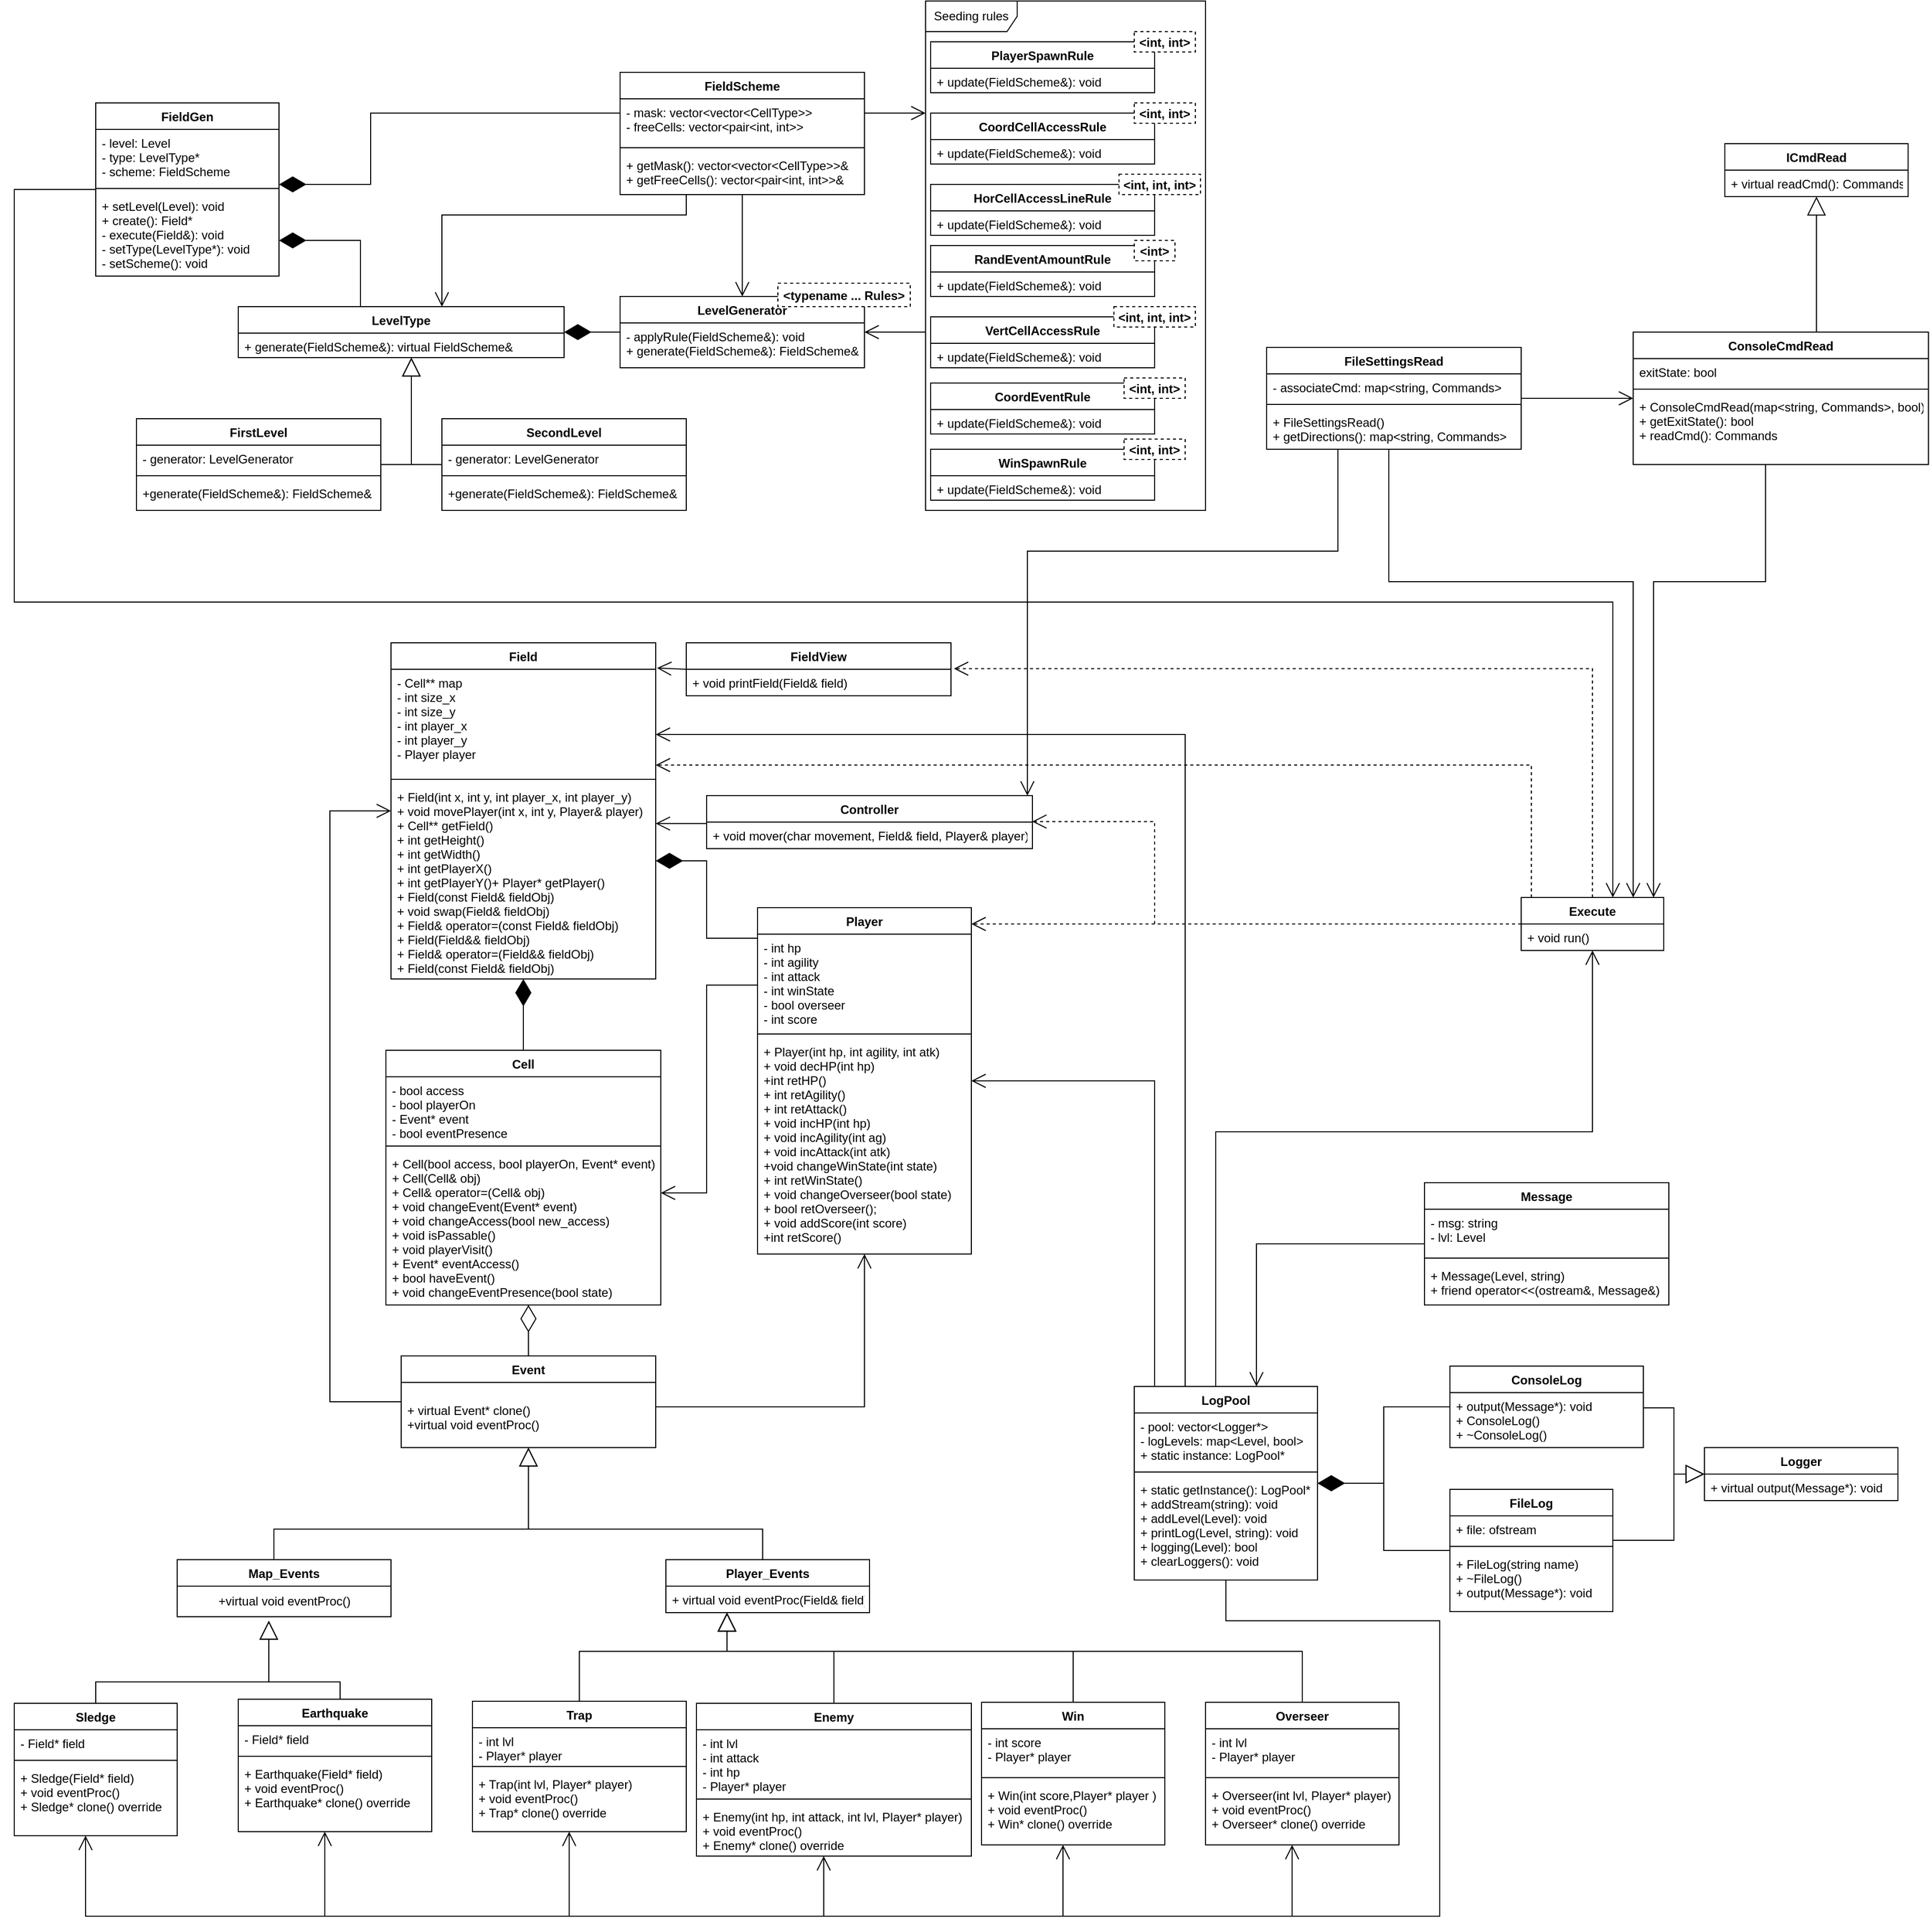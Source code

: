 <mxfile version="20.8.11" type="google"><diagram id="YigP7kydLklaQ_EHuLVi" name="Страница 1"><mxGraphModel grid="1" page="1" gridSize="10" guides="1" tooltips="1" connect="1" arrows="1" fold="1" pageScale="1" pageWidth="850" pageHeight="1100" math="0" shadow="0"><root><mxCell id="0"/><mxCell id="1" parent="0"/><mxCell id="8q_0DNQSfCmoR9uDiItj-1" value="Field" style="swimlane;fontStyle=1;align=center;verticalAlign=top;childLayout=stackLayout;horizontal=1;startSize=26;horizontalStack=0;resizeParent=1;resizeParentMax=0;resizeLast=0;collapsible=1;marginBottom=0;" vertex="1" parent="1"><mxGeometry x="-450" y="40" width="260" height="330" as="geometry"/></mxCell><mxCell id="8q_0DNQSfCmoR9uDiItj-2" value="- Cell** map&#10;- int size_x&#10;- int size_y&#10;- int player_x&#10;- int player_y&#10;- Player player&#10;" style="text;strokeColor=none;fillColor=none;align=left;verticalAlign=top;spacingLeft=4;spacingRight=4;overflow=hidden;rotatable=0;points=[[0,0.5],[1,0.5]];portConstraint=eastwest;" vertex="1" parent="8q_0DNQSfCmoR9uDiItj-1"><mxGeometry y="26" width="260" height="104" as="geometry"/></mxCell><mxCell id="8q_0DNQSfCmoR9uDiItj-3" value="" style="line;strokeWidth=1;fillColor=none;align=left;verticalAlign=middle;spacingTop=-1;spacingLeft=3;spacingRight=3;rotatable=0;labelPosition=right;points=[];portConstraint=eastwest;strokeColor=inherit;" vertex="1" parent="8q_0DNQSfCmoR9uDiItj-1"><mxGeometry y="130" width="260" height="8" as="geometry"/></mxCell><mxCell id="8q_0DNQSfCmoR9uDiItj-4" value="+ Field(int x, int y, int player_x, int player_y)&#10;+ void movePlayer(int x, int y, Player&amp; player)&#10;+ Cell** getField()&#10;+ int getHeight()&#10;+ int getWidth()&#10;+ int getPlayerX()&#10;+ int getPlayerY()+ Player* getPlayer()&#10;+ Field(const Field&amp; fieldObj)&#10;+ void swap(Field&amp; fieldObj)&#10;+ Field&amp; operator=(const Field&amp; fieldObj)&#10;+ Field(Field&amp;&amp; fieldObj)&#10;+ Field&amp; operator=(Field&amp;&amp; fieldObj)&#10;+ Field(const Field&amp; fieldObj)&#10;&#10;" style="text;strokeColor=none;fillColor=none;align=left;verticalAlign=top;spacingLeft=4;spacingRight=4;overflow=hidden;rotatable=0;points=[[0,0.5],[1,0.5]];portConstraint=eastwest;" vertex="1" parent="8q_0DNQSfCmoR9uDiItj-1"><mxGeometry y="138" width="260" height="192" as="geometry"/></mxCell><mxCell id="8q_0DNQSfCmoR9uDiItj-5" value="Execute" style="swimlane;fontStyle=1;childLayout=stackLayout;horizontal=1;startSize=26;fillColor=none;horizontalStack=0;resizeParent=1;resizeParentMax=0;resizeLast=0;collapsible=1;marginBottom=0;" vertex="1" parent="1"><mxGeometry x="660" y="290" width="140" height="52" as="geometry"/></mxCell><mxCell id="8q_0DNQSfCmoR9uDiItj-7" value="+ void run()" style="text;strokeColor=none;fillColor=none;align=left;verticalAlign=top;spacingLeft=4;spacingRight=4;overflow=hidden;rotatable=0;points=[[0,0.5],[1,0.5]];portConstraint=eastwest;" vertex="1" parent="8q_0DNQSfCmoR9uDiItj-5"><mxGeometry y="26" width="140" height="26" as="geometry"/></mxCell><mxCell id="8q_0DNQSfCmoR9uDiItj-9" value="Controller" style="swimlane;fontStyle=1;childLayout=stackLayout;horizontal=1;startSize=26;fillColor=none;horizontalStack=0;resizeParent=1;resizeParentMax=0;resizeLast=0;collapsible=1;marginBottom=0;" vertex="1" parent="1"><mxGeometry x="-140" y="190" width="320" height="52" as="geometry"/></mxCell><mxCell id="8q_0DNQSfCmoR9uDiItj-12" value="+ void mover(char movement, Field&amp; field, Player&amp; player)" style="text;strokeColor=none;fillColor=none;align=left;verticalAlign=top;spacingLeft=4;spacingRight=4;overflow=hidden;rotatable=0;points=[[0,0.5],[1,0.5]];portConstraint=eastwest;" vertex="1" parent="8q_0DNQSfCmoR9uDiItj-9"><mxGeometry y="26" width="320" height="26" as="geometry"/></mxCell><mxCell id="8q_0DNQSfCmoR9uDiItj-13" value="FieldView" style="swimlane;fontStyle=1;childLayout=stackLayout;horizontal=1;startSize=26;fillColor=none;horizontalStack=0;resizeParent=1;resizeParentMax=0;resizeLast=0;collapsible=1;marginBottom=0;" vertex="1" parent="1"><mxGeometry x="-160" y="40" width="260" height="52" as="geometry"/></mxCell><mxCell id="8q_0DNQSfCmoR9uDiItj-14" value="+ void printField(Field&amp; field)" style="text;strokeColor=none;fillColor=none;align=left;verticalAlign=top;spacingLeft=4;spacingRight=4;overflow=hidden;rotatable=0;points=[[0,0.5],[1,0.5]];portConstraint=eastwest;" vertex="1" parent="8q_0DNQSfCmoR9uDiItj-13"><mxGeometry y="26" width="260" height="26" as="geometry"/></mxCell><mxCell id="8q_0DNQSfCmoR9uDiItj-17" value="Cell" style="swimlane;fontStyle=1;align=center;verticalAlign=top;childLayout=stackLayout;horizontal=1;startSize=26;horizontalStack=0;resizeParent=1;resizeParentMax=0;resizeLast=0;collapsible=1;marginBottom=0;" vertex="1" parent="1"><mxGeometry x="-455" y="440" width="270" height="250" as="geometry"/></mxCell><mxCell id="8q_0DNQSfCmoR9uDiItj-18" value="- bool access&#10;- bool playerOn&#10;- Event* event&#10;- bool eventPresence&#10;" style="text;strokeColor=none;fillColor=none;align=left;verticalAlign=top;spacingLeft=4;spacingRight=4;overflow=hidden;rotatable=0;points=[[0,0.5],[1,0.5]];portConstraint=eastwest;" vertex="1" parent="8q_0DNQSfCmoR9uDiItj-17"><mxGeometry y="26" width="270" height="64" as="geometry"/></mxCell><mxCell id="8q_0DNQSfCmoR9uDiItj-19" value="" style="line;strokeWidth=1;fillColor=none;align=left;verticalAlign=middle;spacingTop=-1;spacingLeft=3;spacingRight=3;rotatable=0;labelPosition=right;points=[];portConstraint=eastwest;strokeColor=inherit;" vertex="1" parent="8q_0DNQSfCmoR9uDiItj-17"><mxGeometry y="90" width="270" height="8" as="geometry"/></mxCell><mxCell id="8q_0DNQSfCmoR9uDiItj-20" value="+ Cell(bool access, bool playerOn, Event* event)&#10;+ Cell(Cell&amp; obj)&#10;+ Cell&amp; operator=(Cell&amp; obj)&#10;+ void changeEvent(Event* event)&#10;+ void changeAccess(bool new_access)&#10;+ void isPassable()&#10;+ void playerVisit()&#10;+ Event* eventAccess()&#10;+ bool haveEvent()&#10;+ void changeEventPresence(bool state) &#10;" style="text;strokeColor=none;fillColor=none;align=left;verticalAlign=top;spacingLeft=4;spacingRight=4;overflow=hidden;rotatable=0;points=[[0,0.5],[1,0.5]];portConstraint=eastwest;" vertex="1" parent="8q_0DNQSfCmoR9uDiItj-17"><mxGeometry y="98" width="270" height="152" as="geometry"/></mxCell><mxCell id="8q_0DNQSfCmoR9uDiItj-21" value="Player" style="swimlane;fontStyle=1;align=center;verticalAlign=top;childLayout=stackLayout;horizontal=1;startSize=26;horizontalStack=0;resizeParent=1;resizeParentMax=0;resizeLast=0;collapsible=1;marginBottom=0;" vertex="1" parent="1"><mxGeometry x="-90" y="300" width="210" height="340" as="geometry"/></mxCell><mxCell id="8q_0DNQSfCmoR9uDiItj-22" value="- int hp&#10;- int agility&#10;- int attack&#10;- int winState&#10;- bool overseer&#10;- int score&#10;" style="text;strokeColor=none;fillColor=none;align=left;verticalAlign=top;spacingLeft=4;spacingRight=4;overflow=hidden;rotatable=0;points=[[0,0.5],[1,0.5]];portConstraint=eastwest;" vertex="1" parent="8q_0DNQSfCmoR9uDiItj-21"><mxGeometry y="26" width="210" height="94" as="geometry"/></mxCell><mxCell id="8q_0DNQSfCmoR9uDiItj-23" value="" style="line;strokeWidth=1;fillColor=none;align=left;verticalAlign=middle;spacingTop=-1;spacingLeft=3;spacingRight=3;rotatable=0;labelPosition=right;points=[];portConstraint=eastwest;strokeColor=inherit;" vertex="1" parent="8q_0DNQSfCmoR9uDiItj-21"><mxGeometry y="120" width="210" height="8" as="geometry"/></mxCell><mxCell id="8q_0DNQSfCmoR9uDiItj-24" value="+ Player(int hp, int agility, int atk)&#10;+ void decHP(int hp)&#10;+int retHP()&#10;+ int retAgility()&#10;+ int retAttack()&#10;+ void incHP(int hp)&#10;+ void incAgility(int ag)&#10;+ void incAttack(int atk)&#10;+void changeWinState(int state)&#10;+ int retWinState()&#10;+ void changeOverseer(bool state)&#10;+ bool retOverseer();&#10;+ void addScore(int score)&#10;+int retScore()&#10;" style="text;strokeColor=none;fillColor=none;align=left;verticalAlign=top;spacingLeft=4;spacingRight=4;overflow=hidden;rotatable=0;points=[[0,0.5],[1,0.5]];portConstraint=eastwest;" vertex="1" parent="8q_0DNQSfCmoR9uDiItj-21"><mxGeometry y="128" width="210" height="212" as="geometry"/></mxCell><mxCell id="8q_0DNQSfCmoR9uDiItj-29" value="Use" style="endArrow=open;endSize=12;dashed=1;html=1;rounded=0;textOpacity=0;edgeStyle=orthogonalEdgeStyle;" edge="1" parent="1" source="8q_0DNQSfCmoR9uDiItj-5" target="8q_0DNQSfCmoR9uDiItj-21"><mxGeometry width="160" relative="1" as="geometry"><mxPoint x="260" y="340" as="sourcePoint"/><mxPoint x="420" y="340" as="targetPoint"/><Array as="points"><mxPoint x="270" y="316"/><mxPoint x="270" y="316"/></Array></mxGeometry></mxCell><mxCell id="8q_0DNQSfCmoR9uDiItj-30" value="Use" style="endArrow=open;endSize=12;dashed=1;html=1;rounded=0;textOpacity=0;entryX=1.011;entryY=-0.024;entryDx=0;entryDy=0;entryPerimeter=0;edgeStyle=orthogonalEdgeStyle;" edge="1" parent="1" source="8q_0DNQSfCmoR9uDiItj-5" target="8q_0DNQSfCmoR9uDiItj-14"><mxGeometry width="160" relative="1" as="geometry"><mxPoint x="220" y="60" as="sourcePoint"/><mxPoint x="120" y="60" as="targetPoint"/><Array as="points"><mxPoint x="730" y="65"/></Array></mxGeometry></mxCell><mxCell id="8q_0DNQSfCmoR9uDiItj-31" value="Use" style="endArrow=open;endSize=12;dashed=1;html=1;rounded=0;entryX=0.999;entryY=-0.02;entryDx=0;entryDy=0;entryPerimeter=0;edgeStyle=orthogonalEdgeStyle;textOpacity=0;" edge="1" parent="1" source="8q_0DNQSfCmoR9uDiItj-5" target="8q_0DNQSfCmoR9uDiItj-12"><mxGeometry width="160" relative="1" as="geometry"><mxPoint x="230" y="180" as="sourcePoint"/><mxPoint x="390" y="180" as="targetPoint"/><Array as="points"><mxPoint x="300" y="216"/></Array></mxGeometry></mxCell><mxCell id="8q_0DNQSfCmoR9uDiItj-32" value="Use" style="endArrow=open;endSize=12;dashed=1;html=1;rounded=0;edgeStyle=orthogonalEdgeStyle;textOpacity=0;" edge="1" parent="1" source="8q_0DNQSfCmoR9uDiItj-5"><mxGeometry width="160" relative="1" as="geometry"><mxPoint x="307.9" y="103.56" as="sourcePoint"/><mxPoint x="-190" y="160" as="targetPoint"/><Array as="points"><mxPoint x="670" y="160"/></Array></mxGeometry></mxCell><mxCell id="8q_0DNQSfCmoR9uDiItj-33" value="" style="endArrow=open;endFill=1;endSize=12;html=1;rounded=0;exitX=0;exitY=0.5;exitDx=0;exitDy=0;entryX=1.005;entryY=-0.012;entryDx=0;entryDy=0;entryPerimeter=0;" edge="1" parent="1" source="8q_0DNQSfCmoR9uDiItj-13" target="8q_0DNQSfCmoR9uDiItj-2"><mxGeometry width="160" relative="1" as="geometry"><mxPoint x="120" y="180" as="sourcePoint"/><mxPoint x="-20" y="80" as="targetPoint"/></mxGeometry></mxCell><mxCell id="8q_0DNQSfCmoR9uDiItj-35" value="" style="endArrow=open;endFill=1;endSize=12;html=1;rounded=0;exitX=0.001;exitY=0.053;exitDx=0;exitDy=0;exitPerimeter=0;edgeStyle=orthogonalEdgeStyle;" edge="1" parent="1" source="8q_0DNQSfCmoR9uDiItj-12" target="8q_0DNQSfCmoR9uDiItj-1"><mxGeometry width="160" relative="1" as="geometry"><mxPoint x="-70" y="66.0" as="sourcePoint"/><mxPoint x="-188.7" y="64.992" as="targetPoint"/><Array as="points"><mxPoint x="-170" y="217"/><mxPoint x="-170" y="217"/></Array></mxGeometry></mxCell><mxCell id="8q_0DNQSfCmoR9uDiItj-36" value="" style="endArrow=diamondThin;endFill=1;endSize=24;html=1;rounded=0;exitX=0.5;exitY=0;exitDx=0;exitDy=0;" edge="1" parent="1" source="8q_0DNQSfCmoR9uDiItj-17" target="8q_0DNQSfCmoR9uDiItj-4"><mxGeometry width="160" relative="1" as="geometry"><mxPoint x="-390" y="400" as="sourcePoint"/><mxPoint x="-315" y="350" as="targetPoint"/></mxGeometry></mxCell><mxCell id="8q_0DNQSfCmoR9uDiItj-37" value="" style="endArrow=diamondThin;endFill=0;endSize=24;html=1;rounded=0;edgeStyle=orthogonalEdgeStyle;" edge="1" parent="1" source="6wXWF0e6ZKrzPZk-Y5KT-9" target="8q_0DNQSfCmoR9uDiItj-20"><mxGeometry width="160" relative="1" as="geometry"><mxPoint x="-90" y="724" as="sourcePoint"/><mxPoint x="-180" y="549" as="targetPoint"/><Array as="points"><mxPoint x="-315" y="670"/><mxPoint x="-315" y="670"/></Array></mxGeometry></mxCell><mxCell id="8q_0DNQSfCmoR9uDiItj-38" value="" style="endArrow=open;endFill=1;endSize=12;html=1;rounded=0;edgeStyle=orthogonalEdgeStyle;" edge="1" parent="1" source="8q_0DNQSfCmoR9uDiItj-21" target="8q_0DNQSfCmoR9uDiItj-17"><mxGeometry width="160" relative="1" as="geometry"><mxPoint x="-150" y="450" as="sourcePoint"/><mxPoint x="-180.0" y="490.002" as="targetPoint"/><Array as="points"><mxPoint x="-140" y="376"/><mxPoint x="-140" y="580"/></Array></mxGeometry></mxCell><mxCell id="6wXWF0e6ZKrzPZk-Y5KT-9" value="Event" style="swimlane;fontStyle=1;childLayout=stackLayout;horizontal=1;startSize=26;fillColor=none;horizontalStack=0;resizeParent=1;resizeParentMax=0;resizeLast=0;collapsible=1;marginBottom=0;" vertex="1" parent="1"><mxGeometry x="-440" y="740" width="250" height="90" as="geometry"/></mxCell><mxCell id="6wXWF0e6ZKrzPZk-Y5KT-10" value="&#10;+ virtual Event* clone()&#10;+virtual void eventProc()&#10;&#10;&#10;" style="text;strokeColor=none;fillColor=none;align=left;verticalAlign=top;spacingLeft=4;spacingRight=4;overflow=hidden;rotatable=0;points=[[0,0.5],[1,0.5]];portConstraint=eastwest;" vertex="1" parent="6wXWF0e6ZKrzPZk-Y5KT-9"><mxGeometry y="26" width="250" height="64" as="geometry"/></mxCell><mxCell id="6wXWF0e6ZKrzPZk-Y5KT-14" value="Extends" style="endArrow=block;endSize=16;endFill=0;html=1;rounded=0;textOpacity=0;edgeStyle=orthogonalEdgeStyle;" edge="1" parent="1" target="6wXWF0e6ZKrzPZk-Y5KT-10" source="MQqUGLFx1f8o94zCaUbB-6"><mxGeometry width="160" relative="1" as="geometry"><mxPoint x="-85" y="1100" as="sourcePoint"/><mxPoint x="185" y="1050" as="targetPoint"/><Array as="points"><mxPoint x="-85" y="910"/><mxPoint x="-315" y="910"/></Array></mxGeometry></mxCell><mxCell id="6wXWF0e6ZKrzPZk-Y5KT-15" value="Extends" style="endArrow=block;endSize=16;endFill=0;html=1;rounded=0;textOpacity=0;edgeStyle=orthogonalEdgeStyle;exitX=0.5;exitY=0;exitDx=0;exitDy=0;" edge="1" parent="1" source="MQqUGLFx1f8o94zCaUbB-1" target="6wXWF0e6ZKrzPZk-Y5KT-10"><mxGeometry width="160" relative="1" as="geometry"><mxPoint x="-570" y="1110" as="sourcePoint"/><mxPoint x="60" y="790" as="targetPoint"/><Array as="points"><mxPoint x="-565" y="910"/><mxPoint x="-315" y="910"/></Array></mxGeometry></mxCell><mxCell id="6wXWF0e6ZKrzPZk-Y5KT-18" value="Trap" style="swimlane;fontStyle=1;align=center;verticalAlign=top;childLayout=stackLayout;horizontal=1;startSize=26;horizontalStack=0;resizeParent=1;resizeParentMax=0;resizeLast=0;collapsible=1;marginBottom=0;" vertex="1" parent="1"><mxGeometry x="-370" y="1079" width="210" height="128" as="geometry"/></mxCell><mxCell id="6wXWF0e6ZKrzPZk-Y5KT-19" value="- int lvl&#10;- Player* player&#10;" style="text;strokeColor=none;fillColor=none;align=left;verticalAlign=top;spacingLeft=4;spacingRight=4;overflow=hidden;rotatable=0;points=[[0,0.5],[1,0.5]];portConstraint=eastwest;" vertex="1" parent="6wXWF0e6ZKrzPZk-Y5KT-18"><mxGeometry y="26" width="210" height="34" as="geometry"/></mxCell><mxCell id="6wXWF0e6ZKrzPZk-Y5KT-20" value="" style="line;strokeWidth=1;fillColor=none;align=left;verticalAlign=middle;spacingTop=-1;spacingLeft=3;spacingRight=3;rotatable=0;labelPosition=right;points=[];portConstraint=eastwest;strokeColor=inherit;" vertex="1" parent="6wXWF0e6ZKrzPZk-Y5KT-18"><mxGeometry y="60" width="210" height="8" as="geometry"/></mxCell><mxCell id="6wXWF0e6ZKrzPZk-Y5KT-21" value="+ Trap(int lvl, Player* player)&#10;+ void eventProc()&#10;+ Trap* clone() override&#10;" style="text;strokeColor=none;fillColor=none;align=left;verticalAlign=top;spacingLeft=4;spacingRight=4;overflow=hidden;rotatable=0;points=[[0,0.5],[1,0.5]];portConstraint=eastwest;" vertex="1" parent="6wXWF0e6ZKrzPZk-Y5KT-18"><mxGeometry y="68" width="210" height="60" as="geometry"/></mxCell><mxCell id="6wXWF0e6ZKrzPZk-Y5KT-23" value="Extends" style="endArrow=block;endSize=16;endFill=0;html=1;rounded=0;textOpacity=0;exitX=0.5;exitY=0;exitDx=0;exitDy=0;edgeStyle=orthogonalEdgeStyle;" edge="1" parent="1" source="6wXWF0e6ZKrzPZk-Y5KT-18" target="MQqUGLFx1f8o94zCaUbB-9"><mxGeometry width="160" relative="1" as="geometry"><mxPoint x="415" y="770" as="sourcePoint"/><mxPoint x="-75" y="992" as="targetPoint"/><Array as="points"><mxPoint x="-265" y="1030"/><mxPoint x="-120" y="1030"/></Array></mxGeometry></mxCell><mxCell id="6wXWF0e6ZKrzPZk-Y5KT-24" value="Enemy" style="swimlane;fontStyle=1;align=center;verticalAlign=top;childLayout=stackLayout;horizontal=1;startSize=26;horizontalStack=0;resizeParent=1;resizeParentMax=0;resizeLast=0;collapsible=1;marginBottom=0;" vertex="1" parent="1"><mxGeometry x="-150" y="1081" width="270" height="150" as="geometry"/></mxCell><mxCell id="6wXWF0e6ZKrzPZk-Y5KT-25" value="- int lvl&#10;- int attack&#10;- int hp&#10;- Player* player&#10;" style="text;strokeColor=none;fillColor=none;align=left;verticalAlign=top;spacingLeft=4;spacingRight=4;overflow=hidden;rotatable=0;points=[[0,0.5],[1,0.5]];portConstraint=eastwest;" vertex="1" parent="6wXWF0e6ZKrzPZk-Y5KT-24"><mxGeometry y="26" width="270" height="64" as="geometry"/></mxCell><mxCell id="6wXWF0e6ZKrzPZk-Y5KT-26" value="" style="line;strokeWidth=1;fillColor=none;align=left;verticalAlign=middle;spacingTop=-1;spacingLeft=3;spacingRight=3;rotatable=0;labelPosition=right;points=[];portConstraint=eastwest;strokeColor=inherit;" vertex="1" parent="6wXWF0e6ZKrzPZk-Y5KT-24"><mxGeometry y="90" width="270" height="8" as="geometry"/></mxCell><mxCell id="6wXWF0e6ZKrzPZk-Y5KT-27" value="+ Enemy(int hp, int attack, int lvl, Player* player)&#10;+ void eventProc()&#10;+ Enemy* clone() override&#10;" style="text;strokeColor=none;fillColor=none;align=left;verticalAlign=top;spacingLeft=4;spacingRight=4;overflow=hidden;rotatable=0;points=[[0,0.5],[1,0.5]];portConstraint=eastwest;" vertex="1" parent="6wXWF0e6ZKrzPZk-Y5KT-24"><mxGeometry y="98" width="270" height="52" as="geometry"/></mxCell><mxCell id="6wXWF0e6ZKrzPZk-Y5KT-28" value="Extends" style="endArrow=block;endSize=16;endFill=0;html=1;rounded=0;textOpacity=0;exitX=0.5;exitY=0;exitDx=0;exitDy=0;edgeStyle=orthogonalEdgeStyle;" edge="1" parent="1" source="6wXWF0e6ZKrzPZk-Y5KT-24" target="MQqUGLFx1f8o94zCaUbB-9"><mxGeometry width="160" relative="1" as="geometry"><mxPoint x="200" y="910" as="sourcePoint"/><mxPoint x="-60" y="1060" as="targetPoint"/><Array as="points"><mxPoint x="-15" y="1030"/><mxPoint x="-120" y="1030"/></Array></mxGeometry></mxCell><mxCell id="6wXWF0e6ZKrzPZk-Y5KT-40" value="Extends" style="endArrow=block;endSize=16;endFill=0;html=1;rounded=0;textOpacity=0;edgeStyle=orthogonalEdgeStyle;" edge="1" parent="1" source="KfV_bUpfRfrF-3ETR4ZU-17"><mxGeometry width="160" relative="1" as="geometry"><mxPoint x="-1070" y="1110" as="sourcePoint"/><mxPoint x="-570" y="1000" as="targetPoint"/><Array as="points"><mxPoint x="-740" y="1060"/><mxPoint x="-570" y="1060"/></Array></mxGeometry></mxCell><mxCell id="ZsiG7O7rbuyc8OU-fauo-4" value="" style="endArrow=open;endFill=1;endSize=12;html=1;rounded=0;edgeStyle=orthogonalEdgeStyle;" edge="1" parent="1" source="6wXWF0e6ZKrzPZk-Y5KT-9" target="8q_0DNQSfCmoR9uDiItj-24"><mxGeometry width="160" relative="1" as="geometry"><mxPoint x="-20" y="1110" as="sourcePoint"/><mxPoint x="-20" y="580" as="targetPoint"/><Array as="points"><mxPoint x="15" y="790"/></Array></mxGeometry></mxCell><mxCell id="ZsiG7O7rbuyc8OU-fauo-5" value="Win" style="swimlane;fontStyle=1;align=center;verticalAlign=top;childLayout=stackLayout;horizontal=1;startSize=26;horizontalStack=0;resizeParent=1;resizeParentMax=0;resizeLast=0;collapsible=1;marginBottom=0;" vertex="1" parent="1"><mxGeometry x="130" y="1080" width="180" height="140" as="geometry"/></mxCell><mxCell id="ZsiG7O7rbuyc8OU-fauo-6" value="- int score&#10;- Player* player&#10;" style="text;strokeColor=none;fillColor=none;align=left;verticalAlign=top;spacingLeft=4;spacingRight=4;overflow=hidden;rotatable=0;points=[[0,0.5],[1,0.5]];portConstraint=eastwest;" vertex="1" parent="ZsiG7O7rbuyc8OU-fauo-5"><mxGeometry y="26" width="180" height="44" as="geometry"/></mxCell><mxCell id="ZsiG7O7rbuyc8OU-fauo-7" value="" style="line;strokeWidth=1;fillColor=none;align=left;verticalAlign=middle;spacingTop=-1;spacingLeft=3;spacingRight=3;rotatable=0;labelPosition=right;points=[];portConstraint=eastwest;strokeColor=inherit;" vertex="1" parent="ZsiG7O7rbuyc8OU-fauo-5"><mxGeometry y="70" width="180" height="8" as="geometry"/></mxCell><mxCell id="ZsiG7O7rbuyc8OU-fauo-8" value="+ Win(int score,Player* player )&#10;+ void eventProc()&#10;+ Win* clone() override&#10;" style="text;strokeColor=none;fillColor=none;align=left;verticalAlign=top;spacingLeft=4;spacingRight=4;overflow=hidden;rotatable=0;points=[[0,0.5],[1,0.5]];portConstraint=eastwest;" vertex="1" parent="ZsiG7O7rbuyc8OU-fauo-5"><mxGeometry y="78" width="180" height="62" as="geometry"/></mxCell><mxCell id="8bE2h52UE7hezml35yNz-3" value="Extends" style="endArrow=block;endSize=16;endFill=0;html=1;rounded=0;textOpacity=0;edgeStyle=orthogonalEdgeStyle;" edge="1" parent="1" source="KfV_bUpfRfrF-3ETR4ZU-13"><mxGeometry width="160" relative="1" as="geometry"><mxPoint x="-780" y="1120" as="sourcePoint"/><mxPoint x="-570" y="1000" as="targetPoint"/><Array as="points"><mxPoint x="-500" y="1060"/><mxPoint x="-570" y="1060"/></Array></mxGeometry></mxCell><mxCell id="MQqUGLFx1f8o94zCaUbB-1" value="Map_Events" style="swimlane;fontStyle=1;childLayout=stackLayout;horizontal=1;startSize=26;fillColor=none;horizontalStack=0;resizeParent=1;resizeParentMax=0;resizeLast=0;collapsible=1;marginBottom=0;" vertex="1" parent="1"><mxGeometry x="-660" y="940" width="210" height="56" as="geometry"/></mxCell><mxCell id="MQqUGLFx1f8o94zCaUbB-5" value="+virtual void eventProc()" style="text;html=1;align=center;verticalAlign=middle;resizable=0;points=[];autosize=1;strokeColor=none;fillColor=none;" vertex="1" parent="MQqUGLFx1f8o94zCaUbB-1"><mxGeometry y="26" width="210" height="30" as="geometry"/></mxCell><mxCell id="MQqUGLFx1f8o94zCaUbB-6" value="Player_Events" style="swimlane;fontStyle=1;childLayout=stackLayout;horizontal=1;startSize=26;fillColor=none;horizontalStack=0;resizeParent=1;resizeParentMax=0;resizeLast=0;collapsible=1;marginBottom=0;" vertex="1" parent="1"><mxGeometry x="-180" y="940" width="200" height="52" as="geometry"/></mxCell><mxCell id="MQqUGLFx1f8o94zCaUbB-9" value="+ virtual void eventProc(Field&amp; field)" style="text;strokeColor=none;fillColor=none;align=left;verticalAlign=top;spacingLeft=4;spacingRight=4;overflow=hidden;rotatable=0;points=[[0,0.5],[1,0.5]];portConstraint=eastwest;" vertex="1" parent="MQqUGLFx1f8o94zCaUbB-6"><mxGeometry y="26" width="200" height="26" as="geometry"/></mxCell><mxCell id="N9GuAE5OzsogL1E9KBv3-1" value="" style="endArrow=diamondThin;endFill=1;endSize=24;html=1;rounded=0;edgeStyle=orthogonalEdgeStyle;" edge="1" parent="1" source="8q_0DNQSfCmoR9uDiItj-21" target="8q_0DNQSfCmoR9uDiItj-4"><mxGeometry width="160" relative="1" as="geometry"><mxPoint x="-305" y="590" as="sourcePoint"/><mxPoint x="-308.528" y="360" as="targetPoint"/><Array as="points"><mxPoint x="-140" y="330"/><mxPoint x="-140" y="254"/></Array></mxGeometry></mxCell><mxCell id="KfV_bUpfRfrF-3ETR4ZU-1" value="Extends" style="endArrow=block;endSize=16;endFill=0;html=1;rounded=0;textOpacity=0;edgeStyle=orthogonalEdgeStyle;" edge="1" parent="1" source="ZsiG7O7rbuyc8OU-fauo-5" target="MQqUGLFx1f8o94zCaUbB-9"><mxGeometry width="160" relative="1" as="geometry"><mxPoint x="-5" y="1090" as="sourcePoint"/><mxPoint x="-65" y="1002" as="targetPoint"/><Array as="points"><mxPoint x="220" y="1030"/><mxPoint x="-120" y="1030"/></Array></mxGeometry></mxCell><mxCell id="KfV_bUpfRfrF-3ETR4ZU-7" value="Overseer" style="swimlane;fontStyle=1;align=center;verticalAlign=top;childLayout=stackLayout;horizontal=1;startSize=26;horizontalStack=0;resizeParent=1;resizeParentMax=0;resizeLast=0;collapsible=1;marginBottom=0;" vertex="1" parent="1"><mxGeometry x="350" y="1080" width="190" height="140" as="geometry"/></mxCell><mxCell id="KfV_bUpfRfrF-3ETR4ZU-8" value="- int lvl&#10;- Player* player&#10;" style="text;strokeColor=none;fillColor=none;align=left;verticalAlign=top;spacingLeft=4;spacingRight=4;overflow=hidden;rotatable=0;points=[[0,0.5],[1,0.5]];portConstraint=eastwest;" vertex="1" parent="KfV_bUpfRfrF-3ETR4ZU-7"><mxGeometry y="26" width="190" height="44" as="geometry"/></mxCell><mxCell id="KfV_bUpfRfrF-3ETR4ZU-9" value="" style="line;strokeWidth=1;fillColor=none;align=left;verticalAlign=middle;spacingTop=-1;spacingLeft=3;spacingRight=3;rotatable=0;labelPosition=right;points=[];portConstraint=eastwest;strokeColor=inherit;" vertex="1" parent="KfV_bUpfRfrF-3ETR4ZU-7"><mxGeometry y="70" width="190" height="8" as="geometry"/></mxCell><mxCell id="KfV_bUpfRfrF-3ETR4ZU-10" value="+ Overseer(int lvl, Player* player)&#10;+ void eventProc()&#10;+ Overseer* clone() override&#10;" style="text;strokeColor=none;fillColor=none;align=left;verticalAlign=top;spacingLeft=4;spacingRight=4;overflow=hidden;rotatable=0;points=[[0,0.5],[1,0.5]];portConstraint=eastwest;" vertex="1" parent="KfV_bUpfRfrF-3ETR4ZU-7"><mxGeometry y="78" width="190" height="62" as="geometry"/></mxCell><mxCell id="KfV_bUpfRfrF-3ETR4ZU-11" value="Extends" style="endArrow=block;endSize=16;endFill=0;html=1;rounded=0;textOpacity=0;edgeStyle=orthogonalEdgeStyle;" edge="1" parent="1" source="KfV_bUpfRfrF-3ETR4ZU-7" target="MQqUGLFx1f8o94zCaUbB-9"><mxGeometry width="160" relative="1" as="geometry"><mxPoint x="230" y="1090" as="sourcePoint"/><mxPoint x="-40" y="1002" as="targetPoint"/><Array as="points"><mxPoint x="445" y="1030"/><mxPoint x="-120" y="1030"/></Array></mxGeometry></mxCell><mxCell id="KfV_bUpfRfrF-3ETR4ZU-12" value="" style="endArrow=open;endFill=1;endSize=12;html=1;rounded=0;edgeStyle=orthogonalEdgeStyle;" edge="1" parent="1" source="6wXWF0e6ZKrzPZk-Y5KT-9" target="8q_0DNQSfCmoR9uDiItj-1"><mxGeometry width="160" relative="1" as="geometry"><mxPoint x="-180" y="915" as="sourcePoint"/><mxPoint x="25" y="650" as="targetPoint"/><Array as="points"><mxPoint x="-510" y="785"/><mxPoint x="-510" y="205"/></Array></mxGeometry></mxCell><mxCell id="KfV_bUpfRfrF-3ETR4ZU-13" value="Earthquake" style="swimlane;fontStyle=1;align=center;verticalAlign=top;childLayout=stackLayout;horizontal=1;startSize=26;horizontalStack=0;resizeParent=1;resizeParentMax=0;resizeLast=0;collapsible=1;marginBottom=0;" vertex="1" parent="1"><mxGeometry x="-600" y="1077" width="190" height="130" as="geometry"/></mxCell><mxCell id="KfV_bUpfRfrF-3ETR4ZU-14" value="- Field* field" style="text;strokeColor=none;fillColor=none;align=left;verticalAlign=top;spacingLeft=4;spacingRight=4;overflow=hidden;rotatable=0;points=[[0,0.5],[1,0.5]];portConstraint=eastwest;" vertex="1" parent="KfV_bUpfRfrF-3ETR4ZU-13"><mxGeometry y="26" width="190" height="26" as="geometry"/></mxCell><mxCell id="KfV_bUpfRfrF-3ETR4ZU-15" value="" style="line;strokeWidth=1;fillColor=none;align=left;verticalAlign=middle;spacingTop=-1;spacingLeft=3;spacingRight=3;rotatable=0;labelPosition=right;points=[];portConstraint=eastwest;strokeColor=inherit;" vertex="1" parent="KfV_bUpfRfrF-3ETR4ZU-13"><mxGeometry y="52" width="190" height="8" as="geometry"/></mxCell><mxCell id="KfV_bUpfRfrF-3ETR4ZU-16" value="+ Earthquake(Field* field)&#10;+ void eventProc()&#10;+ Earthquake* clone() override&#10;" style="text;strokeColor=none;fillColor=none;align=left;verticalAlign=top;spacingLeft=4;spacingRight=4;overflow=hidden;rotatable=0;points=[[0,0.5],[1,0.5]];portConstraint=eastwest;" vertex="1" parent="KfV_bUpfRfrF-3ETR4ZU-13"><mxGeometry y="60" width="190" height="70" as="geometry"/></mxCell><mxCell id="KfV_bUpfRfrF-3ETR4ZU-17" value="Sledge" style="swimlane;fontStyle=1;align=center;verticalAlign=top;childLayout=stackLayout;horizontal=1;startSize=26;horizontalStack=0;resizeParent=1;resizeParentMax=0;resizeLast=0;collapsible=1;marginBottom=0;" vertex="1" parent="1"><mxGeometry x="-820" y="1081" width="160" height="130" as="geometry"/></mxCell><mxCell id="KfV_bUpfRfrF-3ETR4ZU-18" value="- Field* field" style="text;strokeColor=none;fillColor=none;align=left;verticalAlign=top;spacingLeft=4;spacingRight=4;overflow=hidden;rotatable=0;points=[[0,0.5],[1,0.5]];portConstraint=eastwest;" vertex="1" parent="KfV_bUpfRfrF-3ETR4ZU-17"><mxGeometry y="26" width="160" height="26" as="geometry"/></mxCell><mxCell id="KfV_bUpfRfrF-3ETR4ZU-19" value="" style="line;strokeWidth=1;fillColor=none;align=left;verticalAlign=middle;spacingTop=-1;spacingLeft=3;spacingRight=3;rotatable=0;labelPosition=right;points=[];portConstraint=eastwest;strokeColor=inherit;" vertex="1" parent="KfV_bUpfRfrF-3ETR4ZU-17"><mxGeometry y="52" width="160" height="8" as="geometry"/></mxCell><mxCell id="KfV_bUpfRfrF-3ETR4ZU-20" value="+ Sledge(Field* field)&#10;+ void eventProc()&#10;+ Sledge* clone() override&#10;" style="text;strokeColor=none;fillColor=none;align=left;verticalAlign=top;spacingLeft=4;spacingRight=4;overflow=hidden;rotatable=0;points=[[0,0.5],[1,0.5]];portConstraint=eastwest;" vertex="1" parent="KfV_bUpfRfrF-3ETR4ZU-17"><mxGeometry y="60" width="160" height="70" as="geometry"/></mxCell><mxCell id="nx5senhwDS5QohANFf3F-1" value="Logger" style="swimlane;fontStyle=1;childLayout=stackLayout;horizontal=1;startSize=26;fillColor=none;horizontalStack=0;resizeParent=1;resizeParentMax=0;resizeLast=0;collapsible=1;marginBottom=0;" vertex="1" parent="1"><mxGeometry x="840" y="830" width="190" height="52" as="geometry"/></mxCell><mxCell id="nx5senhwDS5QohANFf3F-2" value="+ virtual output(Message*): void" style="text;strokeColor=none;fillColor=none;align=left;verticalAlign=top;spacingLeft=4;spacingRight=4;overflow=hidden;rotatable=0;points=[[0,0.5],[1,0.5]];portConstraint=eastwest;" vertex="1" parent="nx5senhwDS5QohANFf3F-1"><mxGeometry y="26" width="190" height="26" as="geometry"/></mxCell><mxCell id="nx5senhwDS5QohANFf3F-5" value="ConsoleLog" style="swimlane;fontStyle=1;childLayout=stackLayout;horizontal=1;startSize=26;fillColor=none;horizontalStack=0;resizeParent=1;resizeParentMax=0;resizeLast=0;collapsible=1;marginBottom=0;" vertex="1" parent="1"><mxGeometry x="590" y="750" width="190" height="80" as="geometry"/></mxCell><mxCell id="nx5senhwDS5QohANFf3F-6" value="+ output(Message*): void&#10;+ ConsoleLog()&#10;+ ~ConsoleLog()&#10;" style="text;strokeColor=none;fillColor=none;align=left;verticalAlign=top;spacingLeft=4;spacingRight=4;overflow=hidden;rotatable=0;points=[[0,0.5],[1,0.5]];portConstraint=eastwest;" vertex="1" parent="nx5senhwDS5QohANFf3F-5"><mxGeometry y="26" width="190" height="54" as="geometry"/></mxCell><mxCell id="nx5senhwDS5QohANFf3F-7" value="FileLog" style="swimlane;fontStyle=1;align=center;verticalAlign=top;childLayout=stackLayout;horizontal=1;startSize=26;horizontalStack=0;resizeParent=1;resizeParentMax=0;resizeLast=0;collapsible=1;marginBottom=0;" vertex="1" parent="1"><mxGeometry x="590" y="871" width="160" height="120" as="geometry"/></mxCell><mxCell id="nx5senhwDS5QohANFf3F-8" value="+ file: ofstream" style="text;strokeColor=none;fillColor=none;align=left;verticalAlign=top;spacingLeft=4;spacingRight=4;overflow=hidden;rotatable=0;points=[[0,0.5],[1,0.5]];portConstraint=eastwest;" vertex="1" parent="nx5senhwDS5QohANFf3F-7"><mxGeometry y="26" width="160" height="26" as="geometry"/></mxCell><mxCell id="nx5senhwDS5QohANFf3F-9" value="" style="line;strokeWidth=1;fillColor=none;align=left;verticalAlign=middle;spacingTop=-1;spacingLeft=3;spacingRight=3;rotatable=0;labelPosition=right;points=[];portConstraint=eastwest;strokeColor=inherit;" vertex="1" parent="nx5senhwDS5QohANFf3F-7"><mxGeometry y="52" width="160" height="8" as="geometry"/></mxCell><mxCell id="nx5senhwDS5QohANFf3F-10" value="+ FileLog(string name)&#10;+ ~FileLog()&#10;+ output(Message*): void&#10;" style="text;strokeColor=none;fillColor=none;align=left;verticalAlign=top;spacingLeft=4;spacingRight=4;overflow=hidden;rotatable=0;points=[[0,0.5],[1,0.5]];portConstraint=eastwest;" vertex="1" parent="nx5senhwDS5QohANFf3F-7"><mxGeometry y="60" width="160" height="60" as="geometry"/></mxCell><mxCell id="nx5senhwDS5QohANFf3F-11" value="Extends" style="endArrow=block;endSize=16;endFill=0;html=1;rounded=0;textOpacity=0;edgeStyle=orthogonalEdgeStyle;" edge="1" parent="1" source="nx5senhwDS5QohANFf3F-5" target="nx5senhwDS5QohANFf3F-1"><mxGeometry width="160" relative="1" as="geometry"><mxPoint x="820" y="841" as="sourcePoint"/><mxPoint x="780" y="901" as="targetPoint"/><Array as="points"><mxPoint x="810" y="791"/><mxPoint x="810" y="856"/></Array></mxGeometry></mxCell><mxCell id="nx5senhwDS5QohANFf3F-12" value="Extends" style="endArrow=block;endSize=16;endFill=0;html=1;rounded=0;textOpacity=0;edgeStyle=orthogonalEdgeStyle;" edge="1" parent="1" source="nx5senhwDS5QohANFf3F-7" target="nx5senhwDS5QohANFf3F-1"><mxGeometry width="160" relative="1" as="geometry"><mxPoint x="790" y="801" as="sourcePoint"/><mxPoint x="940" y="866" as="targetPoint"/><Array as="points"><mxPoint x="810" y="921"/><mxPoint x="810" y="856"/></Array></mxGeometry></mxCell><mxCell id="nx5senhwDS5QohANFf3F-13" value="LogPool" style="swimlane;fontStyle=1;align=center;verticalAlign=top;childLayout=stackLayout;horizontal=1;startSize=26;horizontalStack=0;resizeParent=1;resizeParentMax=0;resizeLast=0;collapsible=1;marginBottom=0;" vertex="1" parent="1"><mxGeometry x="280" y="770" width="180" height="190" as="geometry"/></mxCell><mxCell id="nx5senhwDS5QohANFf3F-14" value="- pool: vector&lt;Logger*&gt;&#10;- logLevels: map&lt;Level, bool&gt;&#10;+ static instance: LogPool*&#10;" style="text;strokeColor=none;fillColor=none;align=left;verticalAlign=top;spacingLeft=4;spacingRight=4;overflow=hidden;rotatable=0;points=[[0,0.5],[1,0.5]];portConstraint=eastwest;" vertex="1" parent="nx5senhwDS5QohANFf3F-13"><mxGeometry y="26" width="180" height="54" as="geometry"/></mxCell><mxCell id="nx5senhwDS5QohANFf3F-15" value="" style="line;strokeWidth=1;fillColor=none;align=left;verticalAlign=middle;spacingTop=-1;spacingLeft=3;spacingRight=3;rotatable=0;labelPosition=right;points=[];portConstraint=eastwest;strokeColor=inherit;" vertex="1" parent="nx5senhwDS5QohANFf3F-13"><mxGeometry y="80" width="180" height="8" as="geometry"/></mxCell><mxCell id="nx5senhwDS5QohANFf3F-16" value="+ static getInstance(): LogPool*&#10;+ addStream(string): void&#10;+ addLevel(Level): void&#10;+ printLog(Level, string): void&#10;+ logging(Level): bool&#10;+ clearLoggers(): void&#10;" style="text;strokeColor=none;fillColor=none;align=left;verticalAlign=top;spacingLeft=4;spacingRight=4;overflow=hidden;rotatable=0;points=[[0,0.5],[1,0.5]];portConstraint=eastwest;" vertex="1" parent="nx5senhwDS5QohANFf3F-13"><mxGeometry y="88" width="180" height="102" as="geometry"/></mxCell><mxCell id="nx5senhwDS5QohANFf3F-21" value="Message" style="swimlane;fontStyle=1;align=center;verticalAlign=top;childLayout=stackLayout;horizontal=1;startSize=26;horizontalStack=0;resizeParent=1;resizeParentMax=0;resizeLast=0;collapsible=1;marginBottom=0;" vertex="1" parent="1"><mxGeometry x="565" y="570" width="240" height="120" as="geometry"/></mxCell><mxCell id="nx5senhwDS5QohANFf3F-22" value="- msg: string&#10;- lvl: Level&#10;" style="text;strokeColor=none;fillColor=none;align=left;verticalAlign=top;spacingLeft=4;spacingRight=4;overflow=hidden;rotatable=0;points=[[0,0.5],[1,0.5]];portConstraint=eastwest;" vertex="1" parent="nx5senhwDS5QohANFf3F-21"><mxGeometry y="26" width="240" height="44" as="geometry"/></mxCell><mxCell id="nx5senhwDS5QohANFf3F-23" value="" style="line;strokeWidth=1;fillColor=none;align=left;verticalAlign=middle;spacingTop=-1;spacingLeft=3;spacingRight=3;rotatable=0;labelPosition=right;points=[];portConstraint=eastwest;strokeColor=inherit;" vertex="1" parent="nx5senhwDS5QohANFf3F-21"><mxGeometry y="70" width="240" height="8" as="geometry"/></mxCell><mxCell id="nx5senhwDS5QohANFf3F-24" value="+ Message(Level, string)&#10;+ friend operator&lt;&lt;(ostream&amp;, Message&amp;)&#10;" style="text;strokeColor=none;fillColor=none;align=left;verticalAlign=top;spacingLeft=4;spacingRight=4;overflow=hidden;rotatable=0;points=[[0,0.5],[1,0.5]];portConstraint=eastwest;" vertex="1" parent="nx5senhwDS5QohANFf3F-21"><mxGeometry y="78" width="240" height="42" as="geometry"/></mxCell><mxCell id="nx5senhwDS5QohANFf3F-25" value="" style="endArrow=diamondThin;endFill=1;endSize=24;html=1;rounded=0;edgeStyle=orthogonalEdgeStyle;" edge="1" parent="1" source="nx5senhwDS5QohANFf3F-7" target="nx5senhwDS5QohANFf3F-13"><mxGeometry width="160" relative="1" as="geometry"><mxPoint x="521.72" y="940" as="sourcePoint"/><mxPoint x="518.289" y="730" as="targetPoint"/></mxGeometry></mxCell><mxCell id="nx5senhwDS5QohANFf3F-26" value="" style="endArrow=diamondThin;endFill=1;endSize=24;html=1;rounded=0;edgeStyle=orthogonalEdgeStyle;" edge="1" parent="1" source="nx5senhwDS5QohANFf3F-5" target="nx5senhwDS5QohANFf3F-13"><mxGeometry width="160" relative="1" as="geometry"><mxPoint x="600" y="941" as="sourcePoint"/><mxPoint x="470" y="875" as="targetPoint"/></mxGeometry></mxCell><mxCell id="nx5senhwDS5QohANFf3F-27" value="" style="endArrow=open;endFill=1;endSize=12;html=1;rounded=0;edgeStyle=orthogonalEdgeStyle;" edge="1" parent="1" source="nx5senhwDS5QohANFf3F-21" target="nx5senhwDS5QohANFf3F-13"><mxGeometry width="160" relative="1" as="geometry"><mxPoint x="390.32" y="679.998" as="sourcePoint"/><mxPoint x="290" y="699.948" as="targetPoint"/><Array as="points"><mxPoint x="400" y="630"/></Array></mxGeometry></mxCell><mxCell id="nx5senhwDS5QohANFf3F-28" value="" style="endArrow=open;endFill=1;endSize=12;html=1;rounded=0;edgeStyle=orthogonalEdgeStyle;" edge="1" parent="1" source="nx5senhwDS5QohANFf3F-13" target="8q_0DNQSfCmoR9uDiItj-5"><mxGeometry width="160" relative="1" as="geometry"><mxPoint x="770" y="150" as="sourcePoint"/><mxPoint x="420" y="200" as="targetPoint"/><Array as="points"><mxPoint x="360" y="520"/><mxPoint x="730" y="520"/></Array></mxGeometry></mxCell><mxCell id="lRZoXE6HQBknUzzMdir0-1" value="" style="endArrow=open;endFill=1;endSize=12;html=1;rounded=0;edgeStyle=orthogonalEdgeStyle;" edge="1" parent="1" source="nx5senhwDS5QohANFf3F-13" target="8q_0DNQSfCmoR9uDiItj-1"><mxGeometry width="160" relative="1" as="geometry"><mxPoint x="530.0" y="385.091" as="sourcePoint"/><mxPoint x="380.0" y="76.0" as="targetPoint"/><Array as="points"><mxPoint x="330" y="130"/></Array></mxGeometry></mxCell><mxCell id="lRZoXE6HQBknUzzMdir0-2" value="" style="endArrow=open;endFill=1;endSize=12;html=1;rounded=0;edgeStyle=orthogonalEdgeStyle;" edge="1" parent="1" source="nx5senhwDS5QohANFf3F-13" target="8q_0DNQSfCmoR9uDiItj-21"><mxGeometry width="160" relative="1" as="geometry"><mxPoint x="530" y="385" as="sourcePoint"/><mxPoint x="-180" y="130" as="targetPoint"/><Array as="points"><mxPoint x="300" y="470"/></Array></mxGeometry></mxCell><mxCell id="lRZoXE6HQBknUzzMdir0-3" value="" style="endArrow=open;endFill=1;endSize=12;html=1;rounded=0;edgeStyle=orthogonalEdgeStyle;" edge="1" parent="1" source="nx5senhwDS5QohANFf3F-13" target="KfV_bUpfRfrF-3ETR4ZU-7"><mxGeometry width="160" relative="1" as="geometry"><mxPoint x="530" y="385" as="sourcePoint"/><mxPoint x="130" y="500" as="targetPoint"/><Array as="points"><mxPoint x="370" y="1000"/><mxPoint x="580" y="1000"/><mxPoint x="580" y="1290"/><mxPoint x="435" y="1290"/></Array></mxGeometry></mxCell><mxCell id="lRZoXE6HQBknUzzMdir0-4" value="" style="endArrow=open;endFill=1;endSize=12;html=1;rounded=0;edgeStyle=orthogonalEdgeStyle;" edge="1" parent="1" source="nx5senhwDS5QohANFf3F-13" target="ZsiG7O7rbuyc8OU-fauo-5"><mxGeometry width="160" relative="1" as="geometry"><mxPoint x="590" y="480" as="sourcePoint"/><mxPoint x="445" y="1390" as="targetPoint"/><Array as="points"><mxPoint x="370" y="1000"/><mxPoint x="580" y="1000"/><mxPoint x="580" y="1290"/><mxPoint x="210" y="1290"/></Array></mxGeometry></mxCell><mxCell id="lRZoXE6HQBknUzzMdir0-5" value="" style="endArrow=open;endFill=1;endSize=12;html=1;rounded=0;edgeStyle=orthogonalEdgeStyle;" edge="1" parent="1" source="nx5senhwDS5QohANFf3F-13" target="6wXWF0e6ZKrzPZk-Y5KT-24"><mxGeometry width="160" relative="1" as="geometry"><mxPoint x="600" y="490" as="sourcePoint"/><mxPoint x="455" y="1400" as="targetPoint"/><Array as="points"><mxPoint x="370" y="1000"/><mxPoint x="580" y="1000"/><mxPoint x="580" y="1290"/><mxPoint x="-25" y="1290"/></Array></mxGeometry></mxCell><mxCell id="lRZoXE6HQBknUzzMdir0-6" value="" style="endArrow=open;endFill=1;endSize=12;html=1;rounded=0;edgeStyle=orthogonalEdgeStyle;" edge="1" parent="1" source="nx5senhwDS5QohANFf3F-13" target="6wXWF0e6ZKrzPZk-Y5KT-18"><mxGeometry width="160" relative="1" as="geometry"><mxPoint x="610" y="500" as="sourcePoint"/><mxPoint x="465" y="1410" as="targetPoint"/><Array as="points"><mxPoint x="370" y="1000"/><mxPoint x="580" y="1000"/><mxPoint x="580" y="1290"/><mxPoint x="-275" y="1290"/></Array></mxGeometry></mxCell><mxCell id="lRZoXE6HQBknUzzMdir0-7" value="" style="endArrow=open;endFill=1;endSize=12;html=1;rounded=0;edgeStyle=orthogonalEdgeStyle;" edge="1" parent="1" source="nx5senhwDS5QohANFf3F-13" target="KfV_bUpfRfrF-3ETR4ZU-13"><mxGeometry width="160" relative="1" as="geometry"><mxPoint x="590" y="480" as="sourcePoint"/><mxPoint x="-265" y="1377" as="targetPoint"/><Array as="points"><mxPoint x="370" y="1000"/><mxPoint x="580" y="1000"/><mxPoint x="580" y="1290"/><mxPoint x="-515" y="1290"/></Array></mxGeometry></mxCell><mxCell id="lRZoXE6HQBknUzzMdir0-8" value="" style="endArrow=open;endFill=1;endSize=12;html=1;rounded=0;edgeStyle=orthogonalEdgeStyle;" edge="1" parent="1" source="nx5senhwDS5QohANFf3F-13" target="KfV_bUpfRfrF-3ETR4ZU-17"><mxGeometry width="160" relative="1" as="geometry"><mxPoint x="590" y="480" as="sourcePoint"/><mxPoint x="-505" y="1377" as="targetPoint"/><Array as="points"><mxPoint x="370" y="1000"/><mxPoint x="580" y="1000"/><mxPoint x="580" y="1290"/><mxPoint x="-750" y="1290"/></Array></mxGeometry></mxCell><mxCell id="g5TIJ4zsZIvBmuJxhSc7-1" value="FileSettingsRead" style="swimlane;fontStyle=1;align=center;verticalAlign=top;childLayout=stackLayout;horizontal=1;startSize=26;horizontalStack=0;resizeParent=1;resizeParentMax=0;resizeLast=0;collapsible=1;marginBottom=0;" vertex="1" parent="1"><mxGeometry x="410" y="-250" width="250" height="100" as="geometry"/></mxCell><mxCell id="g5TIJ4zsZIvBmuJxhSc7-2" value="- associateCmd: map&lt;string, Commands&gt;" style="text;strokeColor=none;fillColor=none;align=left;verticalAlign=top;spacingLeft=4;spacingRight=4;overflow=hidden;rotatable=0;points=[[0,0.5],[1,0.5]];portConstraint=eastwest;" vertex="1" parent="g5TIJ4zsZIvBmuJxhSc7-1"><mxGeometry y="26" width="250" height="26" as="geometry"/></mxCell><mxCell id="g5TIJ4zsZIvBmuJxhSc7-3" value="" style="line;strokeWidth=1;fillColor=none;align=left;verticalAlign=middle;spacingTop=-1;spacingLeft=3;spacingRight=3;rotatable=0;labelPosition=right;points=[];portConstraint=eastwest;strokeColor=inherit;" vertex="1" parent="g5TIJ4zsZIvBmuJxhSc7-1"><mxGeometry y="52" width="250" height="8" as="geometry"/></mxCell><mxCell id="g5TIJ4zsZIvBmuJxhSc7-4" value="+ FileSettingsRead()&#10;+ getDirections(): map&lt;string, Commands&gt; &#10;" style="text;strokeColor=none;fillColor=none;align=left;verticalAlign=top;spacingLeft=4;spacingRight=4;overflow=hidden;rotatable=0;points=[[0,0.5],[1,0.5]];portConstraint=eastwest;" vertex="1" parent="g5TIJ4zsZIvBmuJxhSc7-1"><mxGeometry y="60" width="250" height="40" as="geometry"/></mxCell><mxCell id="g5TIJ4zsZIvBmuJxhSc7-5" value="ConsoleCmdRead" style="swimlane;fontStyle=1;align=center;verticalAlign=top;childLayout=stackLayout;horizontal=1;startSize=26;horizontalStack=0;resizeParent=1;resizeParentMax=0;resizeLast=0;collapsible=1;marginBottom=0;" vertex="1" parent="1"><mxGeometry x="770" y="-265" width="290" height="130" as="geometry"/></mxCell><mxCell id="g5TIJ4zsZIvBmuJxhSc7-6" value="exitState: bool" style="text;strokeColor=none;fillColor=none;align=left;verticalAlign=top;spacingLeft=4;spacingRight=4;overflow=hidden;rotatable=0;points=[[0,0.5],[1,0.5]];portConstraint=eastwest;" vertex="1" parent="g5TIJ4zsZIvBmuJxhSc7-5"><mxGeometry y="26" width="290" height="26" as="geometry"/></mxCell><mxCell id="g5TIJ4zsZIvBmuJxhSc7-7" value="" style="line;strokeWidth=1;fillColor=none;align=left;verticalAlign=middle;spacingTop=-1;spacingLeft=3;spacingRight=3;rotatable=0;labelPosition=right;points=[];portConstraint=eastwest;strokeColor=inherit;" vertex="1" parent="g5TIJ4zsZIvBmuJxhSc7-5"><mxGeometry y="52" width="290" height="8" as="geometry"/></mxCell><mxCell id="g5TIJ4zsZIvBmuJxhSc7-8" value="+ ConsoleCmdRead(map&lt;string, Commands&gt;, bool)&#10;+ getExitState(): bool&#10;+ readCmd(): Commands&#10;" style="text;strokeColor=none;fillColor=none;align=left;verticalAlign=top;spacingLeft=4;spacingRight=4;overflow=hidden;rotatable=0;points=[[0,0.5],[1,0.5]];portConstraint=eastwest;" vertex="1" parent="g5TIJ4zsZIvBmuJxhSc7-5"><mxGeometry y="60" width="290" height="70" as="geometry"/></mxCell><mxCell id="g5TIJ4zsZIvBmuJxhSc7-10" value="ICmdRead" style="swimlane;fontStyle=1;childLayout=stackLayout;horizontal=1;startSize=26;fillColor=none;horizontalStack=0;resizeParent=1;resizeParentMax=0;resizeLast=0;collapsible=1;marginBottom=0;" vertex="1" parent="1"><mxGeometry x="860" y="-450" width="180" height="52" as="geometry"/></mxCell><mxCell id="g5TIJ4zsZIvBmuJxhSc7-11" value="+ virtual readCmd(): Commands" style="text;strokeColor=none;fillColor=none;align=left;verticalAlign=top;spacingLeft=4;spacingRight=4;overflow=hidden;rotatable=0;points=[[0,0.5],[1,0.5]];portConstraint=eastwest;" vertex="1" parent="g5TIJ4zsZIvBmuJxhSc7-10"><mxGeometry y="26" width="180" height="26" as="geometry"/></mxCell><mxCell id="g5TIJ4zsZIvBmuJxhSc7-14" value="Extends" style="endArrow=block;endSize=16;endFill=0;html=1;rounded=0;textOpacity=0;edgeStyle=orthogonalEdgeStyle;" edge="1" parent="1" source="g5TIJ4zsZIvBmuJxhSc7-5" target="g5TIJ4zsZIvBmuJxhSc7-10"><mxGeometry width="160" relative="1" as="geometry"><mxPoint x="1360" y="441" as="sourcePoint"/><mxPoint x="1000" y="-120" as="targetPoint"/><Array as="points"><mxPoint x="950" y="-280"/><mxPoint x="950" y="-280"/></Array></mxGeometry></mxCell><mxCell id="g5TIJ4zsZIvBmuJxhSc7-15" value="" style="endArrow=open;endFill=1;endSize=12;html=1;rounded=0;edgeStyle=orthogonalEdgeStyle;" edge="1" parent="1" source="g5TIJ4zsZIvBmuJxhSc7-1" target="g5TIJ4zsZIvBmuJxhSc7-5"><mxGeometry width="160" relative="1" as="geometry"><mxPoint x="770" y="150" as="sourcePoint"/><mxPoint x="620" y="290" as="targetPoint"/></mxGeometry></mxCell><mxCell id="g5TIJ4zsZIvBmuJxhSc7-16" value="" style="endArrow=open;endFill=1;endSize=12;html=1;rounded=0;edgeStyle=orthogonalEdgeStyle;" edge="1" parent="1" source="g5TIJ4zsZIvBmuJxhSc7-1" target="8q_0DNQSfCmoR9uDiItj-5"><mxGeometry width="160" relative="1" as="geometry"><mxPoint x="310" y="-190" as="sourcePoint"/><mxPoint x="420" y="-190" as="targetPoint"/><Array as="points"><mxPoint x="530" y="-20"/><mxPoint x="770" y="-20"/></Array></mxGeometry></mxCell><mxCell id="g5TIJ4zsZIvBmuJxhSc7-17" value="" style="endArrow=open;endFill=1;endSize=12;html=1;rounded=0;edgeStyle=orthogonalEdgeStyle;" edge="1" parent="1" source="g5TIJ4zsZIvBmuJxhSc7-5" target="8q_0DNQSfCmoR9uDiItj-5"><mxGeometry width="160" relative="1" as="geometry"><mxPoint x="185" y="-140" as="sourcePoint"/><mxPoint x="310" y="50" as="targetPoint"/><Array as="points"><mxPoint x="900" y="-20"/><mxPoint x="790" y="-20"/></Array></mxGeometry></mxCell><mxCell id="g5TIJ4zsZIvBmuJxhSc7-18" value="" style="endArrow=open;endFill=1;endSize=12;html=1;rounded=0;edgeStyle=orthogonalEdgeStyle;" edge="1" parent="1" source="g5TIJ4zsZIvBmuJxhSc7-1" target="8q_0DNQSfCmoR9uDiItj-9"><mxGeometry width="160" relative="1" as="geometry"><mxPoint x="185" y="-140" as="sourcePoint"/><mxPoint x="310" y="50" as="targetPoint"/><Array as="points"><mxPoint x="480" y="-50"/><mxPoint x="175" y="-50"/></Array></mxGeometry></mxCell><mxCell id="DGiYRnMCtigVL-zx4CYu-1" value="FieldGen" style="swimlane;fontStyle=1;align=center;verticalAlign=top;childLayout=stackLayout;horizontal=1;startSize=26;horizontalStack=0;resizeParent=1;resizeParentMax=0;resizeLast=0;collapsible=1;marginBottom=0;" vertex="1" parent="1"><mxGeometry x="-740" y="-490" width="180" height="170" as="geometry"/></mxCell><mxCell id="DGiYRnMCtigVL-zx4CYu-2" value="- level: Level&#10;- type: LevelType*&#10;- scheme: FieldScheme&#10;&#10;&#10;" style="text;strokeColor=none;fillColor=none;align=left;verticalAlign=top;spacingLeft=4;spacingRight=4;overflow=hidden;rotatable=0;points=[[0,0.5],[1,0.5]];portConstraint=eastwest;" vertex="1" parent="DGiYRnMCtigVL-zx4CYu-1"><mxGeometry y="26" width="180" height="54" as="geometry"/></mxCell><mxCell id="DGiYRnMCtigVL-zx4CYu-3" value="" style="line;strokeWidth=1;fillColor=none;align=left;verticalAlign=middle;spacingTop=-1;spacingLeft=3;spacingRight=3;rotatable=0;labelPosition=right;points=[];portConstraint=eastwest;strokeColor=inherit;" vertex="1" parent="DGiYRnMCtigVL-zx4CYu-1"><mxGeometry y="80" width="180" height="8" as="geometry"/></mxCell><mxCell id="DGiYRnMCtigVL-zx4CYu-4" value="+ setLevel(Level): void&#10;+ create(): Field*&#10;- execute(Field&amp;): void&#10;- setType(LevelType*): void&#10;- setScheme(): void" style="text;strokeColor=none;fillColor=none;align=left;verticalAlign=top;spacingLeft=4;spacingRight=4;overflow=hidden;rotatable=0;points=[[0,0.5],[1,0.5]];portConstraint=eastwest;" vertex="1" parent="DGiYRnMCtigVL-zx4CYu-1"><mxGeometry y="88" width="180" height="82" as="geometry"/></mxCell><mxCell id="DGiYRnMCtigVL-zx4CYu-5" value="FieldScheme" style="swimlane;fontStyle=1;align=center;verticalAlign=top;childLayout=stackLayout;horizontal=1;startSize=26;horizontalStack=0;resizeParent=1;resizeParentMax=0;resizeLast=0;collapsible=1;marginBottom=0;" vertex="1" parent="1"><mxGeometry x="-225" y="-520" width="240" height="120" as="geometry"/></mxCell><mxCell id="DGiYRnMCtigVL-zx4CYu-6" value="- mask: vector&lt;vector&lt;CellType&gt;&gt;&#10;- freeCells: vector&lt;pair&lt;int, int&gt;&gt;&#10;" style="text;strokeColor=none;fillColor=none;align=left;verticalAlign=top;spacingLeft=4;spacingRight=4;overflow=hidden;rotatable=0;points=[[0,0.5],[1,0.5]];portConstraint=eastwest;" vertex="1" parent="DGiYRnMCtigVL-zx4CYu-5"><mxGeometry y="26" width="240" height="44" as="geometry"/></mxCell><mxCell id="DGiYRnMCtigVL-zx4CYu-7" value="" style="line;strokeWidth=1;fillColor=none;align=left;verticalAlign=middle;spacingTop=-1;spacingLeft=3;spacingRight=3;rotatable=0;labelPosition=right;points=[];portConstraint=eastwest;strokeColor=inherit;" vertex="1" parent="DGiYRnMCtigVL-zx4CYu-5"><mxGeometry y="70" width="240" height="8" as="geometry"/></mxCell><mxCell id="DGiYRnMCtigVL-zx4CYu-8" value="+ getMask(): vector&lt;vector&lt;CellType&gt;&gt;&amp;&#10;+ getFreeCells(): vector&lt;pair&lt;int, int&gt;&gt;&amp;&#10;" style="text;strokeColor=none;fillColor=none;align=left;verticalAlign=top;spacingLeft=4;spacingRight=4;overflow=hidden;rotatable=0;points=[[0,0.5],[1,0.5]];portConstraint=eastwest;" vertex="1" parent="DGiYRnMCtigVL-zx4CYu-5"><mxGeometry y="78" width="240" height="42" as="geometry"/></mxCell><mxCell id="DGiYRnMCtigVL-zx4CYu-9" value="HorCellAccessLineRule" style="swimlane;fontStyle=1;childLayout=stackLayout;horizontal=1;startSize=26;fillColor=none;horizontalStack=0;resizeParent=1;resizeParentMax=0;resizeLast=0;collapsible=1;marginBottom=0;" vertex="1" parent="1"><mxGeometry x="80" y="-410" width="220" height="50" as="geometry"/></mxCell><mxCell id="DGiYRnMCtigVL-zx4CYu-10" value="+ update(FieldScheme&amp;): void" style="text;strokeColor=none;fillColor=none;align=left;verticalAlign=top;spacingLeft=4;spacingRight=4;overflow=hidden;rotatable=0;points=[[0,0.5],[1,0.5]];portConstraint=eastwest;" vertex="1" parent="DGiYRnMCtigVL-zx4CYu-9"><mxGeometry y="26" width="220" height="24" as="geometry"/></mxCell><mxCell id="DGiYRnMCtigVL-zx4CYu-13" value="VertCellAccessRule" style="swimlane;fontStyle=1;childLayout=stackLayout;horizontal=1;startSize=26;fillColor=none;horizontalStack=0;resizeParent=1;resizeParentMax=0;resizeLast=0;collapsible=1;marginBottom=0;" vertex="1" parent="1"><mxGeometry x="80" y="-280" width="220" height="50" as="geometry"/></mxCell><mxCell id="DGiYRnMCtigVL-zx4CYu-14" value="+ update(FieldScheme&amp;): void" style="text;strokeColor=none;fillColor=none;align=left;verticalAlign=top;spacingLeft=4;spacingRight=4;overflow=hidden;rotatable=0;points=[[0,0.5],[1,0.5]];portConstraint=eastwest;" vertex="1" parent="DGiYRnMCtigVL-zx4CYu-13"><mxGeometry y="26" width="220" height="24" as="geometry"/></mxCell><mxCell id="DGiYRnMCtigVL-zx4CYu-15" value="RandEventAmountRule" style="swimlane;fontStyle=1;childLayout=stackLayout;horizontal=1;startSize=26;fillColor=none;horizontalStack=0;resizeParent=1;resizeParentMax=0;resizeLast=0;collapsible=1;marginBottom=0;" vertex="1" parent="1"><mxGeometry x="80" y="-350" width="220" height="50" as="geometry"/></mxCell><mxCell id="DGiYRnMCtigVL-zx4CYu-16" value="+ update(FieldScheme&amp;): void" style="text;strokeColor=none;fillColor=none;align=left;verticalAlign=top;spacingLeft=4;spacingRight=4;overflow=hidden;rotatable=0;points=[[0,0.5],[1,0.5]];portConstraint=eastwest;" vertex="1" parent="DGiYRnMCtigVL-zx4CYu-15"><mxGeometry y="26" width="220" height="24" as="geometry"/></mxCell><mxCell id="DGiYRnMCtigVL-zx4CYu-17" value="PlayerSpawnRule" style="swimlane;fontStyle=1;childLayout=stackLayout;horizontal=1;startSize=26;fillColor=none;horizontalStack=0;resizeParent=1;resizeParentMax=0;resizeLast=0;collapsible=1;marginBottom=0;" vertex="1" parent="1"><mxGeometry x="80" y="-550" width="220" height="50" as="geometry"/></mxCell><mxCell id="DGiYRnMCtigVL-zx4CYu-18" value="+ update(FieldScheme&amp;): void" style="text;strokeColor=none;fillColor=none;align=left;verticalAlign=top;spacingLeft=4;spacingRight=4;overflow=hidden;rotatable=0;points=[[0,0.5],[1,0.5]];portConstraint=eastwest;" vertex="1" parent="DGiYRnMCtigVL-zx4CYu-17"><mxGeometry y="26" width="220" height="24" as="geometry"/></mxCell><mxCell id="DGiYRnMCtigVL-zx4CYu-19" value="WinSpawnRule" style="swimlane;fontStyle=1;childLayout=stackLayout;horizontal=1;startSize=26;fillColor=none;horizontalStack=0;resizeParent=1;resizeParentMax=0;resizeLast=0;collapsible=1;marginBottom=0;" vertex="1" parent="1"><mxGeometry x="80" y="-150" width="220" height="50" as="geometry"/></mxCell><mxCell id="DGiYRnMCtigVL-zx4CYu-20" value="+ update(FieldScheme&amp;): void" style="text;strokeColor=none;fillColor=none;align=left;verticalAlign=top;spacingLeft=4;spacingRight=4;overflow=hidden;rotatable=0;points=[[0,0.5],[1,0.5]];portConstraint=eastwest;" vertex="1" parent="DGiYRnMCtigVL-zx4CYu-19"><mxGeometry y="26" width="220" height="24" as="geometry"/></mxCell><mxCell id="DGiYRnMCtigVL-zx4CYu-21" value="CoordEventRule" style="swimlane;fontStyle=1;childLayout=stackLayout;horizontal=1;startSize=26;fillColor=none;horizontalStack=0;resizeParent=1;resizeParentMax=0;resizeLast=0;collapsible=1;marginBottom=0;" vertex="1" parent="1"><mxGeometry x="80" y="-215" width="220" height="50" as="geometry"/></mxCell><mxCell id="DGiYRnMCtigVL-zx4CYu-22" value="+ update(FieldScheme&amp;): void" style="text;strokeColor=none;fillColor=none;align=left;verticalAlign=top;spacingLeft=4;spacingRight=4;overflow=hidden;rotatable=0;points=[[0,0.5],[1,0.5]];portConstraint=eastwest;" vertex="1" parent="DGiYRnMCtigVL-zx4CYu-21"><mxGeometry y="26" width="220" height="24" as="geometry"/></mxCell><mxCell id="DGiYRnMCtigVL-zx4CYu-23" value="CoordCellAccessRule" style="swimlane;fontStyle=1;childLayout=stackLayout;horizontal=1;startSize=26;fillColor=none;horizontalStack=0;resizeParent=1;resizeParentMax=0;resizeLast=0;collapsible=1;marginBottom=0;" vertex="1" parent="1"><mxGeometry x="80" y="-480" width="220" height="50" as="geometry"/></mxCell><mxCell id="DGiYRnMCtigVL-zx4CYu-24" value="+ update(FieldScheme&amp;): void" style="text;strokeColor=none;fillColor=none;align=left;verticalAlign=top;spacingLeft=4;spacingRight=4;overflow=hidden;rotatable=0;points=[[0,0.5],[1,0.5]];portConstraint=eastwest;" vertex="1" parent="DGiYRnMCtigVL-zx4CYu-23"><mxGeometry y="26" width="220" height="24" as="geometry"/></mxCell><mxCell id="DGiYRnMCtigVL-zx4CYu-29" value="LevelType" style="swimlane;fontStyle=1;childLayout=stackLayout;horizontal=1;startSize=26;fillColor=none;horizontalStack=0;resizeParent=1;resizeParentMax=0;resizeLast=0;collapsible=1;marginBottom=0;" vertex="1" parent="1"><mxGeometry x="-600" y="-290" width="320" height="50" as="geometry"/></mxCell><mxCell id="DGiYRnMCtigVL-zx4CYu-32" value="+ generate(FieldScheme&amp;): virtual FieldScheme&amp;" style="text;strokeColor=none;fillColor=none;align=left;verticalAlign=top;spacingLeft=4;spacingRight=4;overflow=hidden;rotatable=0;points=[[0,0.5],[1,0.5]];portConstraint=eastwest;" vertex="1" parent="DGiYRnMCtigVL-zx4CYu-29"><mxGeometry y="26" width="320" height="24" as="geometry"/></mxCell><mxCell id="DGiYRnMCtigVL-zx4CYu-33" value="LevelGenerator" style="swimlane;fontStyle=1;childLayout=stackLayout;horizontal=1;startSize=26;fillColor=none;horizontalStack=0;resizeParent=1;resizeParentMax=0;resizeLast=0;collapsible=1;marginBottom=0;" vertex="1" parent="1"><mxGeometry x="-225" y="-300" width="240" height="70" as="geometry"/></mxCell><mxCell id="DGiYRnMCtigVL-zx4CYu-34" value="- applyRule(FieldScheme&amp;): void&#10;+ generate(FieldScheme&amp;): FieldScheme&amp;&#10;" style="text;strokeColor=none;fillColor=none;align=left;verticalAlign=top;spacingLeft=4;spacingRight=4;overflow=hidden;rotatable=0;points=[[0,0.5],[1,0.5]];portConstraint=eastwest;" vertex="1" parent="DGiYRnMCtigVL-zx4CYu-33"><mxGeometry y="26" width="240" height="44" as="geometry"/></mxCell><mxCell id="DGiYRnMCtigVL-zx4CYu-41" value="FirstLevel" style="swimlane;fontStyle=1;align=center;verticalAlign=top;childLayout=stackLayout;horizontal=1;startSize=26;horizontalStack=0;resizeParent=1;resizeParentMax=0;resizeLast=0;collapsible=1;marginBottom=0;" vertex="1" parent="1"><mxGeometry x="-700" y="-180" width="240" height="90" as="geometry"/></mxCell><mxCell id="DGiYRnMCtigVL-zx4CYu-42" value="- generator: LevelGenerator" style="text;strokeColor=none;fillColor=none;align=left;verticalAlign=top;spacingLeft=4;spacingRight=4;overflow=hidden;rotatable=0;points=[[0,0.5],[1,0.5]];portConstraint=eastwest;" vertex="1" parent="DGiYRnMCtigVL-zx4CYu-41"><mxGeometry y="26" width="240" height="26" as="geometry"/></mxCell><mxCell id="DGiYRnMCtigVL-zx4CYu-43" value="" style="line;strokeWidth=1;fillColor=none;align=left;verticalAlign=middle;spacingTop=-1;spacingLeft=3;spacingRight=3;rotatable=0;labelPosition=right;points=[];portConstraint=eastwest;strokeColor=inherit;" vertex="1" parent="DGiYRnMCtigVL-zx4CYu-41"><mxGeometry y="52" width="240" height="8" as="geometry"/></mxCell><mxCell id="DGiYRnMCtigVL-zx4CYu-44" value="+generate(FieldScheme&amp;): FieldScheme&amp;" style="text;strokeColor=none;fillColor=none;align=left;verticalAlign=top;spacingLeft=4;spacingRight=4;overflow=hidden;rotatable=0;points=[[0,0.5],[1,0.5]];portConstraint=eastwest;" vertex="1" parent="DGiYRnMCtigVL-zx4CYu-41"><mxGeometry y="60" width="240" height="30" as="geometry"/></mxCell><mxCell id="DGiYRnMCtigVL-zx4CYu-45" value="SecondLevel" style="swimlane;fontStyle=1;align=center;verticalAlign=top;childLayout=stackLayout;horizontal=1;startSize=26;horizontalStack=0;resizeParent=1;resizeParentMax=0;resizeLast=0;collapsible=1;marginBottom=0;" vertex="1" parent="1"><mxGeometry x="-400" y="-180" width="240" height="90" as="geometry"/></mxCell><mxCell id="DGiYRnMCtigVL-zx4CYu-46" value="- generator: LevelGenerator" style="text;strokeColor=none;fillColor=none;align=left;verticalAlign=top;spacingLeft=4;spacingRight=4;overflow=hidden;rotatable=0;points=[[0,0.5],[1,0.5]];portConstraint=eastwest;" vertex="1" parent="DGiYRnMCtigVL-zx4CYu-45"><mxGeometry y="26" width="240" height="26" as="geometry"/></mxCell><mxCell id="DGiYRnMCtigVL-zx4CYu-47" value="" style="line;strokeWidth=1;fillColor=none;align=left;verticalAlign=middle;spacingTop=-1;spacingLeft=3;spacingRight=3;rotatable=0;labelPosition=right;points=[];portConstraint=eastwest;strokeColor=inherit;" vertex="1" parent="DGiYRnMCtigVL-zx4CYu-45"><mxGeometry y="52" width="240" height="8" as="geometry"/></mxCell><mxCell id="DGiYRnMCtigVL-zx4CYu-48" value="+generate(FieldScheme&amp;): FieldScheme&amp;" style="text;strokeColor=none;fillColor=none;align=left;verticalAlign=top;spacingLeft=4;spacingRight=4;overflow=hidden;rotatable=0;points=[[0,0.5],[1,0.5]];portConstraint=eastwest;" vertex="1" parent="DGiYRnMCtigVL-zx4CYu-45"><mxGeometry y="60" width="240" height="30" as="geometry"/></mxCell><mxCell id="DGiYRnMCtigVL-zx4CYu-49" value="" style="endArrow=diamondThin;endFill=1;endSize=24;html=1;rounded=0;edgeStyle=orthogonalEdgeStyle;" edge="1" parent="1" source="DGiYRnMCtigVL-zx4CYu-29" target="DGiYRnMCtigVL-zx4CYu-1"><mxGeometry width="160" relative="1" as="geometry"><mxPoint x="-390" y="-355" as="sourcePoint"/><mxPoint x="-659.94" y="-334.94" as="targetPoint"/><Array as="points"><mxPoint x="-480" y="-355"/></Array></mxGeometry></mxCell><mxCell id="DGiYRnMCtigVL-zx4CYu-50" value="Extends" style="endArrow=block;endSize=16;endFill=0;html=1;rounded=0;textOpacity=0;edgeStyle=orthogonalEdgeStyle;" edge="1" parent="1" source="DGiYRnMCtigVL-zx4CYu-41" target="DGiYRnMCtigVL-zx4CYu-29"><mxGeometry width="160" relative="1" as="geometry"><mxPoint x="-490.589" y="23.0" as="sourcePoint"/><mxPoint x="-490.589" y="-110.0" as="targetPoint"/><Array as="points"><mxPoint x="-430" y="-135"/></Array></mxGeometry></mxCell><mxCell id="DGiYRnMCtigVL-zx4CYu-51" value="Extends" style="endArrow=block;endSize=16;endFill=0;html=1;rounded=0;textOpacity=0;edgeStyle=orthogonalEdgeStyle;" edge="1" parent="1" source="DGiYRnMCtigVL-zx4CYu-45" target="DGiYRnMCtigVL-zx4CYu-29"><mxGeometry width="160" relative="1" as="geometry"><mxPoint x="-520.0" y="-125" as="sourcePoint"/><mxPoint x="-470.059" y="-230" as="targetPoint"/><Array as="points"><mxPoint x="-430" y="-135"/></Array></mxGeometry></mxCell><mxCell id="DGiYRnMCtigVL-zx4CYu-52" value="" style="endArrow=diamondThin;endFill=1;endSize=24;html=1;rounded=0;edgeStyle=orthogonalEdgeStyle;" edge="1" parent="1" source="DGiYRnMCtigVL-zx4CYu-33" target="DGiYRnMCtigVL-zx4CYu-29"><mxGeometry width="160" relative="1" as="geometry"><mxPoint x="-470.059" y="-280" as="sourcePoint"/><mxPoint x="-750" y="-345" as="targetPoint"/><Array as="points"><mxPoint x="-250" y="-265"/><mxPoint x="-250" y="-265"/></Array></mxGeometry></mxCell><mxCell id="DGiYRnMCtigVL-zx4CYu-53" value="" style="endArrow=diamondThin;endFill=1;endSize=24;html=1;rounded=0;edgeStyle=orthogonalEdgeStyle;" edge="1" parent="1" source="DGiYRnMCtigVL-zx4CYu-5" target="DGiYRnMCtigVL-zx4CYu-1"><mxGeometry width="160" relative="1" as="geometry"><mxPoint x="-470.059" y="-280" as="sourcePoint"/><mxPoint x="-750" y="-345" as="targetPoint"/><Array as="points"><mxPoint x="-470" y="-480"/><mxPoint x="-470" y="-410"/></Array></mxGeometry></mxCell><mxCell id="DGiYRnMCtigVL-zx4CYu-54" value="" style="endArrow=open;endFill=1;endSize=12;html=1;rounded=0;edgeStyle=orthogonalEdgeStyle;" edge="1" parent="1" source="DGiYRnMCtigVL-zx4CYu-5" target="DGiYRnMCtigVL-zx4CYu-29"><mxGeometry width="160" relative="1" as="geometry"><mxPoint x="-80.001" y="-600" as="sourcePoint"/><mxPoint x="-80.001" y="-440" as="targetPoint"/><Array as="points"><mxPoint x="-160" y="-380"/><mxPoint x="-400" y="-380"/></Array></mxGeometry></mxCell><mxCell id="DGiYRnMCtigVL-zx4CYu-55" value="" style="endArrow=open;endFill=1;endSize=12;html=1;rounded=0;edgeStyle=orthogonalEdgeStyle;" edge="1" parent="1" source="DGiYRnMCtigVL-zx4CYu-5" target="DGiYRnMCtigVL-zx4CYu-33"><mxGeometry width="160" relative="1" as="geometry"><mxPoint x="-149.999" y="-480" as="sourcePoint"/><mxPoint x="-149.999" y="-330" as="targetPoint"/><Array as="points"/></mxGeometry></mxCell><mxCell id="DGiYRnMCtigVL-zx4CYu-56" value="Seeding rules" style="shape=umlFrame;whiteSpace=wrap;html=1;width=90;height=30;" vertex="1" parent="1"><mxGeometry x="75" y="-590" width="275" height="500" as="geometry"/></mxCell><mxCell id="DGiYRnMCtigVL-zx4CYu-58" value="" style="endArrow=open;endFill=1;endSize=12;html=1;rounded=0;edgeStyle=orthogonalEdgeStyle;" edge="1" parent="1" source="DGiYRnMCtigVL-zx4CYu-5" target="DGiYRnMCtigVL-zx4CYu-56"><mxGeometry width="160" relative="1" as="geometry"><mxPoint x="-320.059" y="-430" as="sourcePoint"/><mxPoint x="-95.0" y="-290" as="targetPoint"/><Array as="points"><mxPoint x="60" y="-480"/><mxPoint x="60" y="-480"/></Array></mxGeometry></mxCell><mxCell id="DGiYRnMCtigVL-zx4CYu-59" value="" style="endArrow=open;endFill=1;endSize=12;html=1;rounded=0;edgeStyle=orthogonalEdgeStyle;" edge="1" parent="1" source="DGiYRnMCtigVL-zx4CYu-56" target="DGiYRnMCtigVL-zx4CYu-33"><mxGeometry width="160" relative="1" as="geometry"><mxPoint x="-200.0" y="-469.941" as="sourcePoint"/><mxPoint x="160.0" y="-469.941" as="targetPoint"/><Array as="points"><mxPoint x="60" y="-265"/><mxPoint x="60" y="-265"/></Array></mxGeometry></mxCell><mxCell id="-LSLJYumvH9_Yd3wjtTC-3" value="" style="endArrow=open;endFill=1;endSize=12;html=1;rounded=0;edgeStyle=orthogonalEdgeStyle;" edge="1" parent="1" source="DGiYRnMCtigVL-zx4CYu-1" target="8q_0DNQSfCmoR9uDiItj-5"><mxGeometry width="160" relative="1" as="geometry"><mxPoint x="200.0" y="-140" as="sourcePoint"/><mxPoint x="310.0" y="50" as="targetPoint"/><Array as="points"><mxPoint x="-820" y="-405"/><mxPoint x="-820"/><mxPoint x="750"/></Array></mxGeometry></mxCell><mxCell id="-LSLJYumvH9_Yd3wjtTC-4" value="&lt;typename ... Rules&gt;" style="text;align=center;fontStyle=1;verticalAlign=middle;spacingLeft=3;spacingRight=3;strokeColor=default;rotatable=0;points=[[0,0.5],[1,0.5]];portConstraint=eastwest;dashed=1;fillColor=default;" vertex="1" parent="1"><mxGeometry x="-70" y="-313" width="130" height="23" as="geometry"/></mxCell><mxCell id="-LSLJYumvH9_Yd3wjtTC-6" value="&lt;int, int&gt;" style="text;align=center;fontStyle=1;verticalAlign=middle;spacingLeft=3;spacingRight=3;strokeColor=default;rotatable=0;points=[[0,0.5],[1,0.5]];portConstraint=eastwest;dashed=1;fillColor=default;" vertex="1" parent="1"><mxGeometry x="280" y="-490" width="60" height="20" as="geometry"/></mxCell><mxCell id="-LSLJYumvH9_Yd3wjtTC-7" value="&lt;int, int&gt;" style="text;align=center;fontStyle=1;verticalAlign=middle;spacingLeft=3;spacingRight=3;strokeColor=default;rotatable=0;points=[[0,0.5],[1,0.5]];portConstraint=eastwest;dashed=1;fillColor=default;" vertex="1" parent="1"><mxGeometry x="280" y="-560" width="60" height="20" as="geometry"/></mxCell><mxCell id="-LSLJYumvH9_Yd3wjtTC-8" value="&lt;int, int, int&gt;" style="text;align=center;fontStyle=1;verticalAlign=middle;spacingLeft=3;spacingRight=3;strokeColor=default;rotatable=0;points=[[0,0.5],[1,0.5]];portConstraint=eastwest;dashed=1;fillColor=default;" vertex="1" parent="1"><mxGeometry x="265" y="-420" width="80" height="20" as="geometry"/></mxCell><mxCell id="-LSLJYumvH9_Yd3wjtTC-9" value="&lt;int&gt;" style="text;align=center;fontStyle=1;verticalAlign=middle;spacingLeft=3;spacingRight=3;strokeColor=default;rotatable=0;points=[[0,0.5],[1,0.5]];portConstraint=eastwest;dashed=1;fillColor=default;" vertex="1" parent="1"><mxGeometry x="280" y="-355" width="40" height="20" as="geometry"/></mxCell><mxCell id="B4qXPI8OLnO_NI_VGsyJ-1" value="&lt;int, int, int&gt;" style="text;align=center;fontStyle=1;verticalAlign=middle;spacingLeft=3;spacingRight=3;strokeColor=default;rotatable=0;points=[[0,0.5],[1,0.5]];portConstraint=eastwest;dashed=1;fillColor=default;" vertex="1" parent="1"><mxGeometry x="260" y="-290" width="80" height="20" as="geometry"/></mxCell><mxCell id="B4qXPI8OLnO_NI_VGsyJ-2" value="&lt;int, int&gt;" style="text;align=center;fontStyle=1;verticalAlign=middle;spacingLeft=3;spacingRight=3;strokeColor=default;rotatable=0;points=[[0,0.5],[1,0.5]];portConstraint=eastwest;dashed=1;fillColor=default;" vertex="1" parent="1"><mxGeometry x="270" y="-220" width="60" height="20" as="geometry"/></mxCell><mxCell id="B4qXPI8OLnO_NI_VGsyJ-3" value="&lt;int, int&gt;" style="text;align=center;fontStyle=1;verticalAlign=middle;spacingLeft=3;spacingRight=3;strokeColor=default;rotatable=0;points=[[0,0.5],[1,0.5]];portConstraint=eastwest;dashed=1;fillColor=default;" vertex="1" parent="1"><mxGeometry x="270" y="-160" width="60" height="20" as="geometry"/></mxCell></root></mxGraphModel></diagram></mxfile>